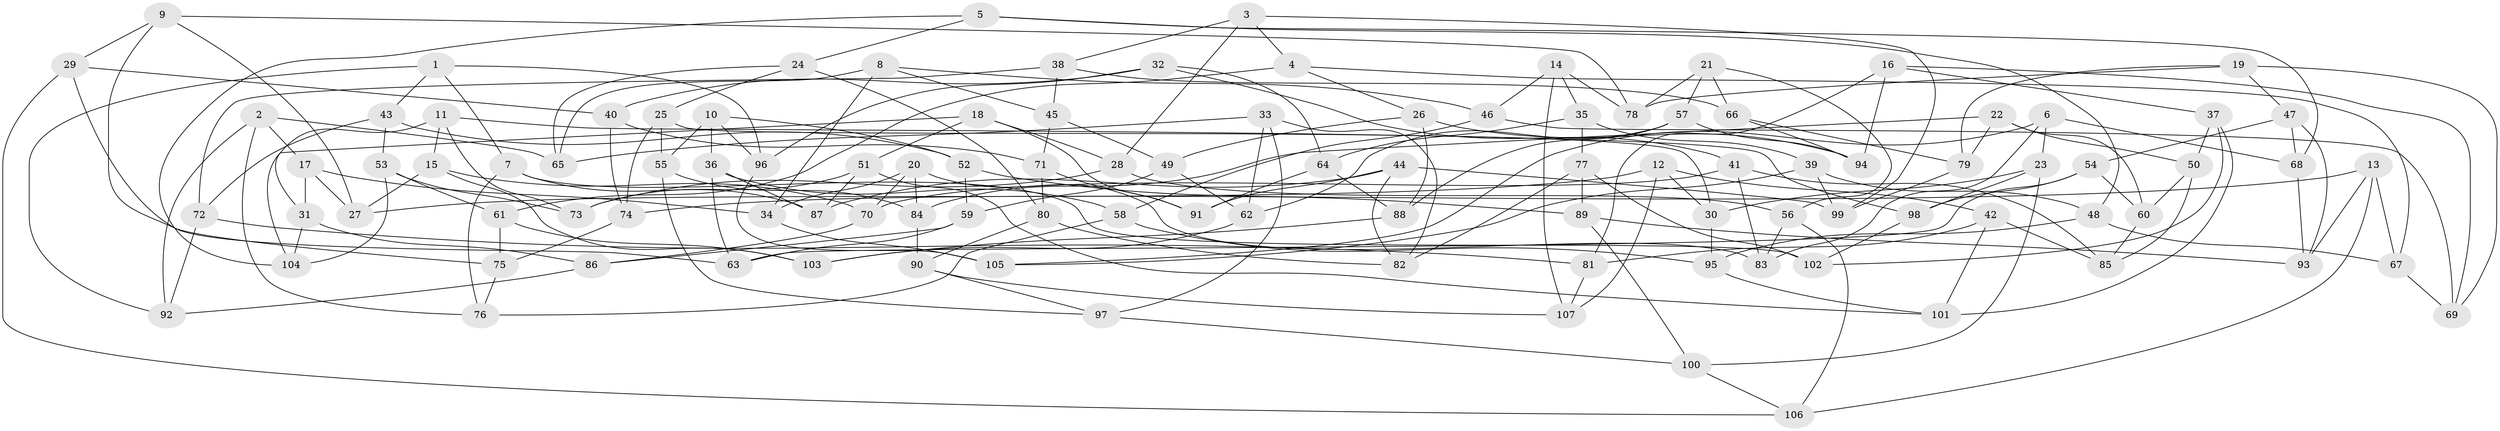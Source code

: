 // Generated by graph-tools (version 1.1) at 2025/26/03/09/25 03:26:56]
// undirected, 107 vertices, 214 edges
graph export_dot {
graph [start="1"]
  node [color=gray90,style=filled];
  1;
  2;
  3;
  4;
  5;
  6;
  7;
  8;
  9;
  10;
  11;
  12;
  13;
  14;
  15;
  16;
  17;
  18;
  19;
  20;
  21;
  22;
  23;
  24;
  25;
  26;
  27;
  28;
  29;
  30;
  31;
  32;
  33;
  34;
  35;
  36;
  37;
  38;
  39;
  40;
  41;
  42;
  43;
  44;
  45;
  46;
  47;
  48;
  49;
  50;
  51;
  52;
  53;
  54;
  55;
  56;
  57;
  58;
  59;
  60;
  61;
  62;
  63;
  64;
  65;
  66;
  67;
  68;
  69;
  70;
  71;
  72;
  73;
  74;
  75;
  76;
  77;
  78;
  79;
  80;
  81;
  82;
  83;
  84;
  85;
  86;
  87;
  88;
  89;
  90;
  91;
  92;
  93;
  94;
  95;
  96;
  97;
  98;
  99;
  100;
  101;
  102;
  103;
  104;
  105;
  106;
  107;
  1 -- 92;
  1 -- 43;
  1 -- 96;
  1 -- 7;
  2 -- 92;
  2 -- 17;
  2 -- 76;
  2 -- 65;
  3 -- 28;
  3 -- 99;
  3 -- 4;
  3 -- 38;
  4 -- 61;
  4 -- 67;
  4 -- 26;
  5 -- 104;
  5 -- 24;
  5 -- 48;
  5 -- 68;
  6 -- 68;
  6 -- 23;
  6 -- 105;
  6 -- 83;
  7 -- 87;
  7 -- 102;
  7 -- 76;
  8 -- 34;
  8 -- 46;
  8 -- 45;
  8 -- 65;
  9 -- 27;
  9 -- 78;
  9 -- 75;
  9 -- 29;
  10 -- 36;
  10 -- 55;
  10 -- 96;
  10 -- 52;
  11 -- 31;
  11 -- 73;
  11 -- 15;
  11 -- 98;
  12 -- 107;
  12 -- 30;
  12 -- 42;
  12 -- 27;
  13 -- 67;
  13 -- 106;
  13 -- 74;
  13 -- 93;
  14 -- 35;
  14 -- 78;
  14 -- 46;
  14 -- 107;
  15 -- 27;
  15 -- 103;
  15 -- 70;
  16 -- 94;
  16 -- 81;
  16 -- 69;
  16 -- 37;
  17 -- 27;
  17 -- 34;
  17 -- 31;
  18 -- 51;
  18 -- 91;
  18 -- 104;
  18 -- 28;
  19 -- 47;
  19 -- 79;
  19 -- 69;
  19 -- 78;
  20 -- 34;
  20 -- 83;
  20 -- 84;
  20 -- 70;
  21 -- 56;
  21 -- 57;
  21 -- 78;
  21 -- 66;
  22 -- 84;
  22 -- 79;
  22 -- 50;
  22 -- 60;
  23 -- 100;
  23 -- 98;
  23 -- 30;
  24 -- 80;
  24 -- 65;
  24 -- 25;
  25 -- 74;
  25 -- 30;
  25 -- 55;
  26 -- 49;
  26 -- 88;
  26 -- 94;
  28 -- 56;
  28 -- 73;
  29 -- 63;
  29 -- 40;
  29 -- 106;
  30 -- 95;
  31 -- 104;
  31 -- 86;
  32 -- 41;
  32 -- 96;
  32 -- 64;
  32 -- 40;
  33 -- 65;
  33 -- 62;
  33 -- 97;
  33 -- 82;
  34 -- 105;
  35 -- 39;
  35 -- 64;
  35 -- 77;
  36 -- 58;
  36 -- 63;
  36 -- 87;
  37 -- 50;
  37 -- 101;
  37 -- 102;
  38 -- 45;
  38 -- 66;
  38 -- 72;
  39 -- 48;
  39 -- 105;
  39 -- 99;
  40 -- 74;
  40 -- 71;
  41 -- 83;
  41 -- 85;
  41 -- 70;
  42 -- 81;
  42 -- 101;
  42 -- 85;
  43 -- 53;
  43 -- 52;
  43 -- 72;
  44 -- 99;
  44 -- 91;
  44 -- 82;
  44 -- 87;
  45 -- 71;
  45 -- 49;
  46 -- 69;
  46 -- 58;
  47 -- 54;
  47 -- 68;
  47 -- 93;
  48 -- 67;
  48 -- 95;
  49 -- 59;
  49 -- 62;
  50 -- 60;
  50 -- 85;
  51 -- 73;
  51 -- 87;
  51 -- 101;
  52 -- 89;
  52 -- 59;
  53 -- 104;
  53 -- 73;
  53 -- 61;
  54 -- 60;
  54 -- 63;
  54 -- 98;
  55 -- 97;
  55 -- 84;
  56 -- 106;
  56 -- 83;
  57 -- 88;
  57 -- 94;
  57 -- 62;
  58 -- 76;
  58 -- 95;
  59 -- 86;
  59 -- 63;
  60 -- 85;
  61 -- 103;
  61 -- 75;
  62 -- 103;
  64 -- 88;
  64 -- 91;
  66 -- 79;
  66 -- 94;
  67 -- 69;
  68 -- 93;
  70 -- 86;
  71 -- 80;
  71 -- 91;
  72 -- 92;
  72 -- 81;
  74 -- 75;
  75 -- 76;
  77 -- 82;
  77 -- 102;
  77 -- 89;
  79 -- 99;
  80 -- 90;
  80 -- 82;
  81 -- 107;
  84 -- 90;
  86 -- 92;
  88 -- 103;
  89 -- 100;
  89 -- 93;
  90 -- 97;
  90 -- 107;
  95 -- 101;
  96 -- 105;
  97 -- 100;
  98 -- 102;
  100 -- 106;
}
